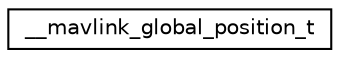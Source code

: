 digraph "Graphical Class Hierarchy"
{
 // INTERACTIVE_SVG=YES
  edge [fontname="Helvetica",fontsize="10",labelfontname="Helvetica",labelfontsize="10"];
  node [fontname="Helvetica",fontsize="10",shape=record];
  rankdir="LR";
  Node1 [label="__mavlink_global_position_t",height=0.2,width=0.4,color="black", fillcolor="white", style="filled",URL="$struct____mavlink__global__position__t.html"];
}
